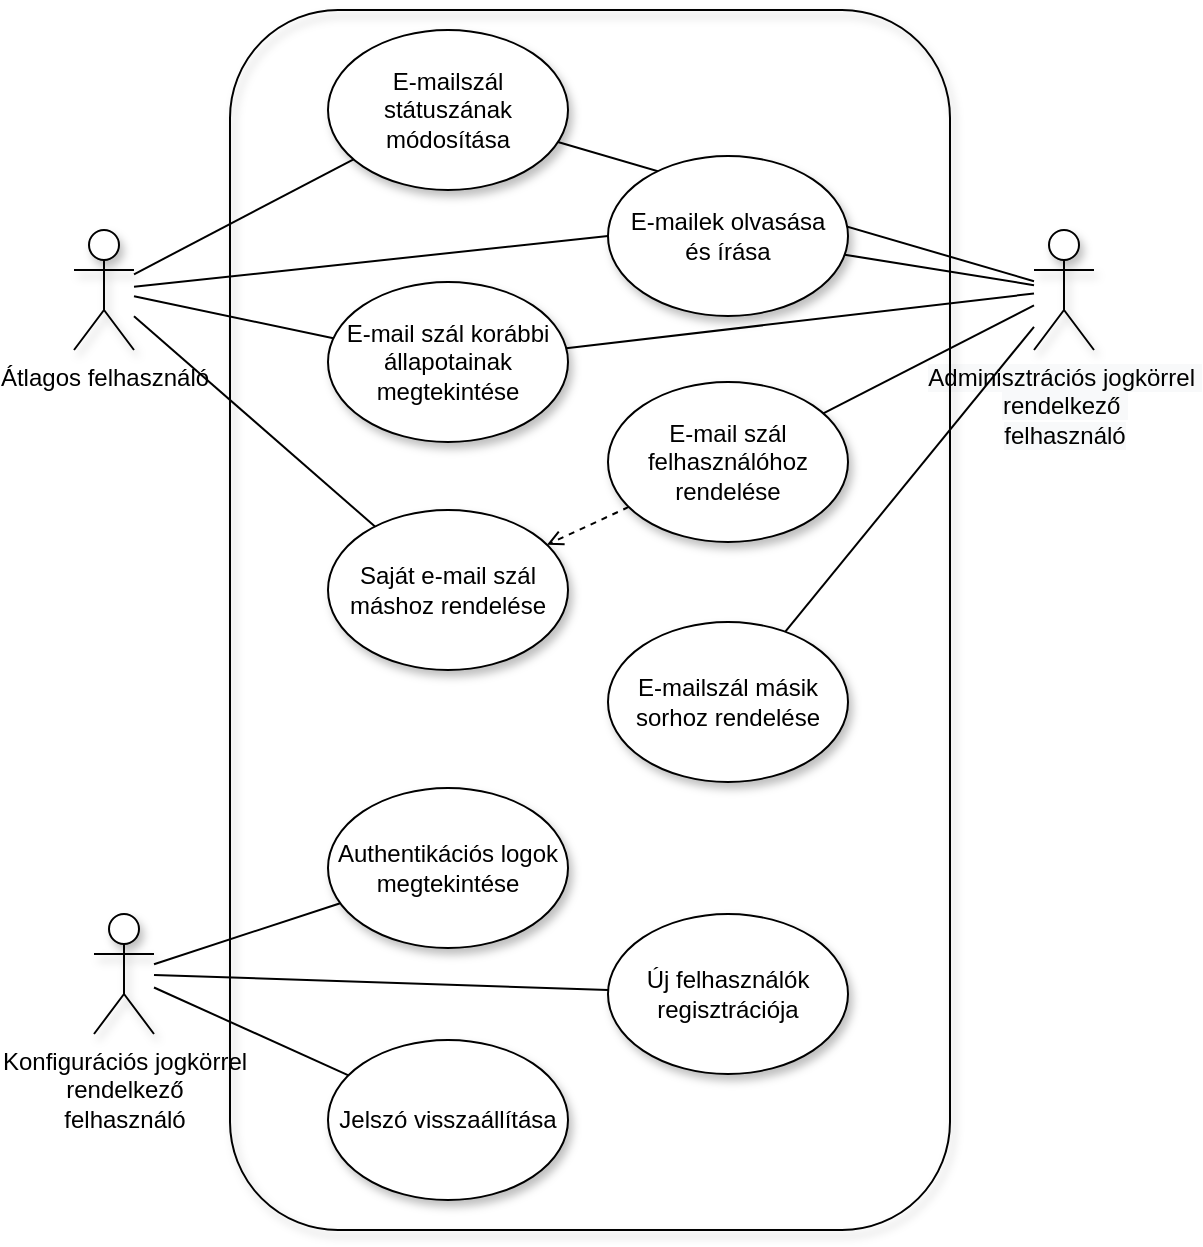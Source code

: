 <mxfile version="13.7.9" type="device"><diagram id="prtHgNgQTEPvFCAcTncT" name="Page-1"><mxGraphModel dx="1102" dy="813" grid="1" gridSize="10" guides="1" tooltips="1" connect="1" arrows="1" fold="1" page="1" pageScale="1" pageWidth="827" pageHeight="1169" math="0" shadow="0"><root><mxCell id="0"/><mxCell id="1" parent="0"/><mxCell id="noYKNbKoNxwQ0np89ZdW-26" style="edgeStyle=none;rounded=0;orthogonalLoop=1;jettySize=auto;html=1;endArrow=none;endFill=0;" parent="1" source="noYKNbKoNxwQ0np89ZdW-24" target="noYKNbKoNxwQ0np89ZdW-3" edge="1"><mxGeometry relative="1" as="geometry"/></mxCell><mxCell id="noYKNbKoNxwQ0np89ZdW-31" style="edgeStyle=none;rounded=0;orthogonalLoop=1;jettySize=auto;html=1;endArrow=none;endFill=0;" parent="1" source="noYKNbKoNxwQ0np89ZdW-30" target="noYKNbKoNxwQ0np89ZdW-3" edge="1"><mxGeometry relative="1" as="geometry"/></mxCell><mxCell id="noYKNbKoNxwQ0np89ZdW-14" style="rounded=0;orthogonalLoop=1;jettySize=auto;html=1;entryX=0;entryY=0.5;entryDx=0;entryDy=0;endArrow=none;endFill=0;" parent="1" source="noYKNbKoNxwQ0np89ZdW-2" target="noYKNbKoNxwQ0np89ZdW-13" edge="1"><mxGeometry relative="1" as="geometry"><mxPoint x="210" y="198" as="sourcePoint"/></mxGeometry></mxCell><mxCell id="noYKNbKoNxwQ0np89ZdW-3" value="&lt;span style=&quot;color: rgb(0 , 0 , 0) ; font-family: &amp;#34;helvetica&amp;#34; ; font-size: 12px ; font-style: normal ; font-weight: 400 ; letter-spacing: normal ; text-align: center ; text-indent: 0px ; text-transform: none ; word-spacing: 0px ; background-color: rgb(248 , 249 , 250) ; display: inline ; float: none&quot;&gt;Adminisztrációs jogkörrel&lt;span&gt;&amp;nbsp;&lt;/span&gt;&lt;/span&gt;&lt;br style=&quot;color: rgb(0 , 0 , 0) ; font-family: &amp;#34;helvetica&amp;#34; ; font-size: 12px ; font-style: normal ; font-weight: 400 ; letter-spacing: normal ; text-align: center ; text-indent: 0px ; text-transform: none ; word-spacing: 0px ; background-color: rgb(248 , 249 , 250)&quot;&gt;&lt;span style=&quot;color: rgb(0 , 0 , 0) ; font-family: &amp;#34;helvetica&amp;#34; ; font-size: 12px ; font-style: normal ; font-weight: 400 ; letter-spacing: normal ; text-align: center ; text-indent: 0px ; text-transform: none ; word-spacing: 0px ; background-color: rgb(248 , 249 , 250) ; display: inline ; float: none&quot;&gt;rendelkező&lt;span&gt;&amp;nbsp;&lt;/span&gt;&lt;/span&gt;&lt;br style=&quot;color: rgb(0 , 0 , 0) ; font-family: &amp;#34;helvetica&amp;#34; ; font-size: 12px ; font-style: normal ; font-weight: 400 ; letter-spacing: normal ; text-align: center ; text-indent: 0px ; text-transform: none ; word-spacing: 0px ; background-color: rgb(248 , 249 , 250)&quot;&gt;&lt;span style=&quot;color: rgb(0 , 0 , 0) ; font-family: &amp;#34;helvetica&amp;#34; ; font-size: 12px ; font-style: normal ; font-weight: 400 ; letter-spacing: normal ; text-align: center ; text-indent: 0px ; text-transform: none ; word-spacing: 0px ; background-color: rgb(248 , 249 , 250) ; display: inline ; float: none&quot;&gt;felhasználó&lt;/span&gt;" style="shape=umlActor;verticalLabelPosition=bottom;verticalAlign=top;html=1;outlineConnect=0;shadow=1;" parent="1" vertex="1"><mxGeometry x="640" y="170" width="30" height="60" as="geometry"/></mxCell><mxCell id="noYKNbKoNxwQ0np89ZdW-15" style="edgeStyle=none;rounded=0;orthogonalLoop=1;jettySize=auto;html=1;endArrow=none;endFill=0;" parent="1" source="noYKNbKoNxwQ0np89ZdW-13" target="noYKNbKoNxwQ0np89ZdW-3" edge="1"><mxGeometry relative="1" as="geometry"><mxPoint x="604" y="207.931" as="targetPoint"/></mxGeometry></mxCell><mxCell id="noYKNbKoNxwQ0np89ZdW-19" style="edgeStyle=none;rounded=0;orthogonalLoop=1;jettySize=auto;html=1;endArrow=none;endFill=0;" parent="1" source="noYKNbKoNxwQ0np89ZdW-16" target="noYKNbKoNxwQ0np89ZdW-3" edge="1"><mxGeometry relative="1" as="geometry"><mxPoint x="604" y="221.379" as="targetPoint"/></mxGeometry></mxCell><mxCell id="noYKNbKoNxwQ0np89ZdW-20" style="edgeStyle=none;rounded=0;orthogonalLoop=1;jettySize=auto;html=1;endArrow=none;endFill=0;" parent="1" source="noYKNbKoNxwQ0np89ZdW-17" target="noYKNbKoNxwQ0np89ZdW-2" edge="1"><mxGeometry relative="1" as="geometry"/></mxCell><mxCell id="noYKNbKoNxwQ0np89ZdW-23" style="edgeStyle=none;rounded=0;orthogonalLoop=1;jettySize=auto;html=1;endArrow=none;endFill=0;" parent="1" source="noYKNbKoNxwQ0np89ZdW-21" target="noYKNbKoNxwQ0np89ZdW-3" edge="1"><mxGeometry relative="1" as="geometry"><mxPoint x="604" y="234.828" as="targetPoint"/></mxGeometry></mxCell><mxCell id="noYKNbKoNxwQ0np89ZdW-27" style="edgeStyle=none;rounded=0;orthogonalLoop=1;jettySize=auto;html=1;endArrow=none;endFill=0;" parent="1" source="noYKNbKoNxwQ0np89ZdW-24" target="noYKNbKoNxwQ0np89ZdW-2" edge="1"><mxGeometry relative="1" as="geometry"><mxPoint x="210" y="192" as="targetPoint"/></mxGeometry></mxCell><mxCell id="noYKNbKoNxwQ0np89ZdW-32" style="edgeStyle=none;rounded=0;orthogonalLoop=1;jettySize=auto;html=1;endArrow=none;endFill=0;" parent="1" source="noYKNbKoNxwQ0np89ZdW-30" target="noYKNbKoNxwQ0np89ZdW-2" edge="1"><mxGeometry relative="1" as="geometry"><mxPoint x="210" y="210" as="targetPoint"/></mxGeometry></mxCell><mxCell id="noYKNbKoNxwQ0np89ZdW-42" style="edgeStyle=none;rounded=0;orthogonalLoop=1;jettySize=auto;html=1;endArrow=none;endFill=0;" parent="1" source="noYKNbKoNxwQ0np89ZdW-37" target="noYKNbKoNxwQ0np89ZdW-4" edge="1"><mxGeometry relative="1" as="geometry"/></mxCell><mxCell id="noYKNbKoNxwQ0np89ZdW-40" style="edgeStyle=none;rounded=0;orthogonalLoop=1;jettySize=auto;html=1;endArrow=none;endFill=0;" parent="1" source="noYKNbKoNxwQ0np89ZdW-38" target="noYKNbKoNxwQ0np89ZdW-4" edge="1"><mxGeometry relative="1" as="geometry"/></mxCell><mxCell id="noYKNbKoNxwQ0np89ZdW-41" style="edgeStyle=none;rounded=0;orthogonalLoop=1;jettySize=auto;html=1;endArrow=none;endFill=0;" parent="1" source="noYKNbKoNxwQ0np89ZdW-39" target="noYKNbKoNxwQ0np89ZdW-4" edge="1"><mxGeometry relative="1" as="geometry"/></mxCell><mxCell id="noYKNbKoNxwQ0np89ZdW-2" value="Átlagos felhasználó" style="shape=umlActor;verticalLabelPosition=bottom;verticalAlign=top;html=1;outlineConnect=0;shadow=1;" parent="1" vertex="1"><mxGeometry x="160" y="170" width="30" height="60" as="geometry"/></mxCell><mxCell id="noYKNbKoNxwQ0np89ZdW-4" value="Konfigurációs jogkörrel &lt;br&gt;rendelkező &lt;br&gt;felhasználó" style="shape=umlActor;verticalLabelPosition=bottom;verticalAlign=top;html=1;outlineConnect=0;shadow=1;" parent="1" vertex="1"><mxGeometry x="170" y="512" width="30" height="60" as="geometry"/></mxCell><mxCell id="noYKNbKoNxwQ0np89ZdW-12" value="" style="rounded=1;whiteSpace=wrap;html=1;glass=0;sketch=0;shadow=1;fillColor=none;" parent="1" vertex="1"><mxGeometry x="238" y="60" width="360" height="610" as="geometry"/></mxCell><mxCell id="noYKNbKoNxwQ0np89ZdW-16" value="E-mail szál felhasználóhoz rendelése" style="ellipse;whiteSpace=wrap;html=1;rounded=1;shadow=1;glass=0;sketch=0;" parent="1" vertex="1"><mxGeometry x="427" y="246" width="120" height="80" as="geometry"/></mxCell><mxCell id="noYKNbKoNxwQ0np89ZdW-21" value="E-mailszál másik sorhoz rendelése" style="ellipse;whiteSpace=wrap;html=1;rounded=1;shadow=1;glass=0;sketch=0;" parent="1" vertex="1"><mxGeometry x="427" y="366" width="120" height="80" as="geometry"/></mxCell><mxCell id="noYKNbKoNxwQ0np89ZdW-17" value="Saját e-mail szál máshoz rendelése" style="ellipse;whiteSpace=wrap;html=1;rounded=1;shadow=1;glass=0;sketch=0;" parent="1" vertex="1"><mxGeometry x="287" y="310" width="120" height="80" as="geometry"/></mxCell><mxCell id="noYKNbKoNxwQ0np89ZdW-18" style="edgeStyle=none;rounded=0;orthogonalLoop=1;jettySize=auto;html=1;endArrow=open;endFill=0;dashed=1;" parent="1" source="noYKNbKoNxwQ0np89ZdW-16" target="noYKNbKoNxwQ0np89ZdW-17" edge="1"><mxGeometry x="238" y="60" as="geometry"/></mxCell><mxCell id="noYKNbKoNxwQ0np89ZdW-24" value="E-mailszál státuszának módosítása" style="ellipse;whiteSpace=wrap;html=1;rounded=1;shadow=1;glass=0;sketch=0;" parent="1" vertex="1"><mxGeometry x="287" y="70" width="120" height="80" as="geometry"/></mxCell><mxCell id="noYKNbKoNxwQ0np89ZdW-30" value="E-mail szál korábbi állapotainak megtekintése" style="ellipse;whiteSpace=wrap;html=1;rounded=1;shadow=1;glass=0;sketch=0;" parent="1" vertex="1"><mxGeometry x="287" y="196" width="120" height="80" as="geometry"/></mxCell><mxCell id="noYKNbKoNxwQ0np89ZdW-13" value="E-mailek olvasása&lt;br&gt;és írása" style="ellipse;whiteSpace=wrap;html=1;rounded=1;shadow=1;glass=0;sketch=0;" parent="1" vertex="1"><mxGeometry x="427" y="133" width="120" height="80" as="geometry"/></mxCell><mxCell id="noYKNbKoNxwQ0np89ZdW-37" value="Authentikációs logok megtekintése" style="ellipse;whiteSpace=wrap;html=1;rounded=1;shadow=1;glass=0;sketch=0;" parent="1" vertex="1"><mxGeometry x="287" y="449" width="120" height="80" as="geometry"/></mxCell><mxCell id="noYKNbKoNxwQ0np89ZdW-38" value="Új felhasználók regisztrációja" style="ellipse;whiteSpace=wrap;html=1;rounded=1;shadow=1;glass=0;sketch=0;" parent="1" vertex="1"><mxGeometry x="427" y="512" width="120" height="80" as="geometry"/></mxCell><mxCell id="noYKNbKoNxwQ0np89ZdW-39" value="Jelszó visszaállítása" style="ellipse;whiteSpace=wrap;html=1;rounded=1;shadow=1;glass=0;sketch=0;" parent="1" vertex="1"><mxGeometry x="287" y="575" width="120" height="80" as="geometry"/></mxCell></root></mxGraphModel></diagram></mxfile>